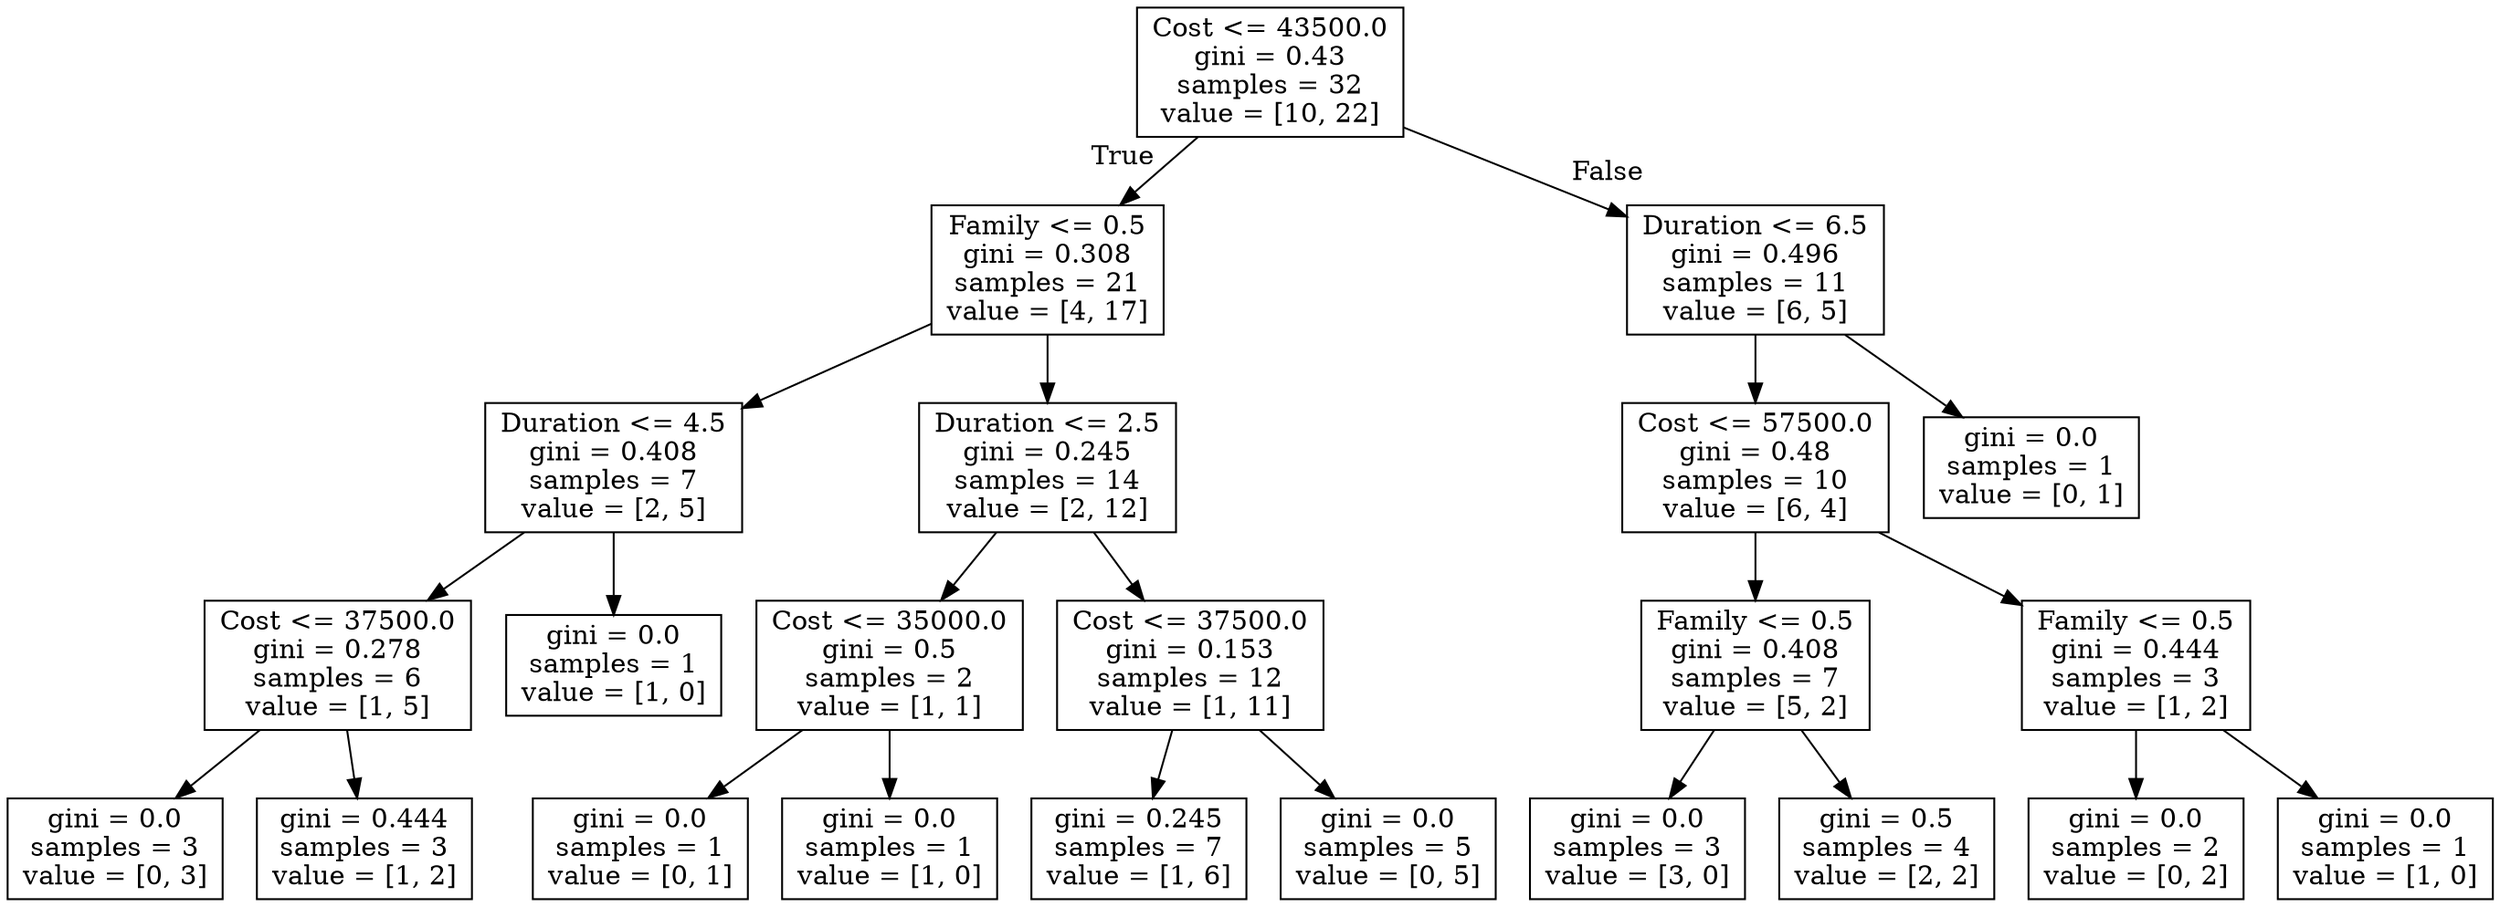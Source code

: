 digraph Tree {
node [shape=box] ;
0 [label="Cost <= 43500.0\ngini = 0.43\nsamples = 32\nvalue = [10, 22]"] ;
1 [label="Family <= 0.5\ngini = 0.308\nsamples = 21\nvalue = [4, 17]"] ;
0 -> 1 [labeldistance=2.5, labelangle=45, headlabel="True"] ;
2 [label="Duration <= 4.5\ngini = 0.408\nsamples = 7\nvalue = [2, 5]"] ;
1 -> 2 ;
3 [label="Cost <= 37500.0\ngini = 0.278\nsamples = 6\nvalue = [1, 5]"] ;
2 -> 3 ;
4 [label="gini = 0.0\nsamples = 3\nvalue = [0, 3]"] ;
3 -> 4 ;
5 [label="gini = 0.444\nsamples = 3\nvalue = [1, 2]"] ;
3 -> 5 ;
6 [label="gini = 0.0\nsamples = 1\nvalue = [1, 0]"] ;
2 -> 6 ;
7 [label="Duration <= 2.5\ngini = 0.245\nsamples = 14\nvalue = [2, 12]"] ;
1 -> 7 ;
8 [label="Cost <= 35000.0\ngini = 0.5\nsamples = 2\nvalue = [1, 1]"] ;
7 -> 8 ;
9 [label="gini = 0.0\nsamples = 1\nvalue = [0, 1]"] ;
8 -> 9 ;
10 [label="gini = 0.0\nsamples = 1\nvalue = [1, 0]"] ;
8 -> 10 ;
11 [label="Cost <= 37500.0\ngini = 0.153\nsamples = 12\nvalue = [1, 11]"] ;
7 -> 11 ;
12 [label="gini = 0.245\nsamples = 7\nvalue = [1, 6]"] ;
11 -> 12 ;
13 [label="gini = 0.0\nsamples = 5\nvalue = [0, 5]"] ;
11 -> 13 ;
14 [label="Duration <= 6.5\ngini = 0.496\nsamples = 11\nvalue = [6, 5]"] ;
0 -> 14 [labeldistance=2.5, labelangle=-45, headlabel="False"] ;
15 [label="Cost <= 57500.0\ngini = 0.48\nsamples = 10\nvalue = [6, 4]"] ;
14 -> 15 ;
16 [label="Family <= 0.5\ngini = 0.408\nsamples = 7\nvalue = [5, 2]"] ;
15 -> 16 ;
17 [label="gini = 0.0\nsamples = 3\nvalue = [3, 0]"] ;
16 -> 17 ;
18 [label="gini = 0.5\nsamples = 4\nvalue = [2, 2]"] ;
16 -> 18 ;
19 [label="Family <= 0.5\ngini = 0.444\nsamples = 3\nvalue = [1, 2]"] ;
15 -> 19 ;
20 [label="gini = 0.0\nsamples = 2\nvalue = [0, 2]"] ;
19 -> 20 ;
21 [label="gini = 0.0\nsamples = 1\nvalue = [1, 0]"] ;
19 -> 21 ;
22 [label="gini = 0.0\nsamples = 1\nvalue = [0, 1]"] ;
14 -> 22 ;
}